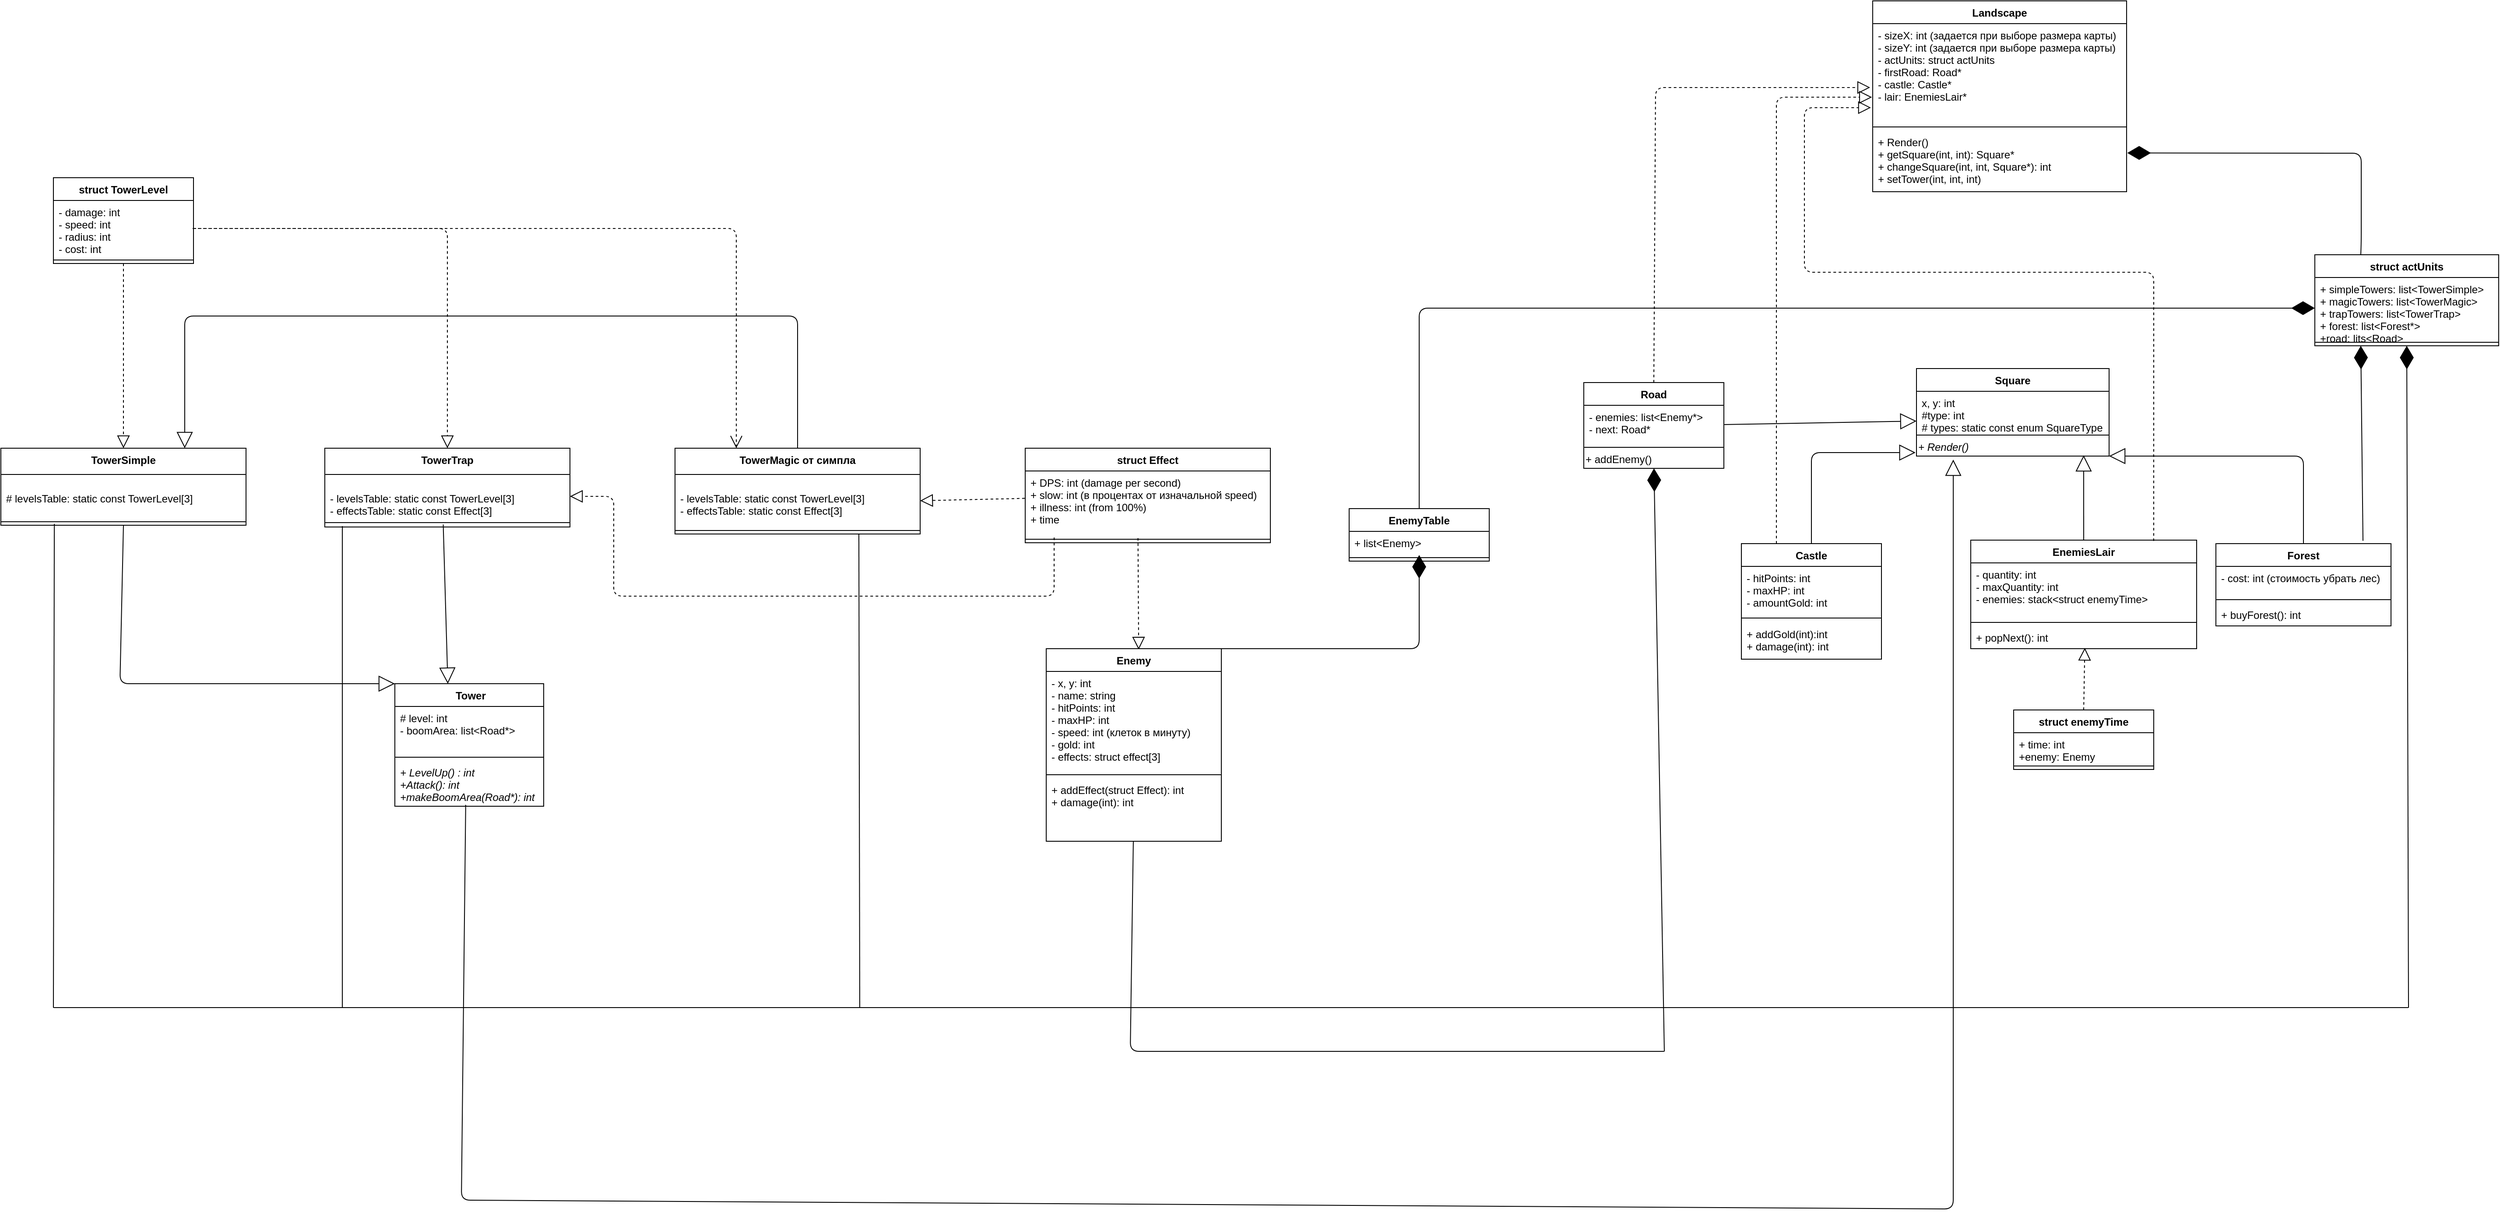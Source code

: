 <mxfile version="13.7.9" type="device"><diagram id="C5RBs43oDa-KdzZeNtuy" name="Page-1"><mxGraphModel dx="788" dy="2861" grid="1" gridSize="10" guides="1" tooltips="1" connect="1" arrows="1" fold="1" page="1" pageScale="1" pageWidth="827" pageHeight="1169" math="0" shadow="0"><root><mxCell id="WIyWlLk6GJQsqaUBKTNV-0"/><mxCell id="WIyWlLk6GJQsqaUBKTNV-1" parent="WIyWlLk6GJQsqaUBKTNV-0"/><mxCell id="hsbDjYYr1Mc2kpRjocAL-11" value="" style="endArrow=block;endSize=16;endFill=0;html=1;entryX=0;entryY=0;entryDx=0;entryDy=0;exitX=0.5;exitY=1;exitDx=0;exitDy=0;" parent="WIyWlLk6GJQsqaUBKTNV-1" source="2DBzAj6xnHSR7SnHN_6C-28" target="2DBzAj6xnHSR7SnHN_6C-24" edge="1"><mxGeometry width="160" relative="1" as="geometry"><mxPoint x="396.08" y="-956.984" as="sourcePoint"/><mxPoint x="930" y="-830" as="targetPoint"/><Array as="points"><mxPoint x="396" y="-820"/></Array></mxGeometry></mxCell><mxCell id="hsbDjYYr1Mc2kpRjocAL-13" value="" style="endArrow=block;endSize=16;endFill=0;html=1;exitX=0.483;exitY=0.717;exitDx=0;exitDy=0;exitPerimeter=0;entryX=0.356;entryY=0.001;entryDx=0;entryDy=0;entryPerimeter=0;" parent="WIyWlLk6GJQsqaUBKTNV-1" source="2DBzAj6xnHSR7SnHN_6C-39" target="2DBzAj6xnHSR7SnHN_6C-24" edge="1"><mxGeometry width="160" relative="1" as="geometry"><mxPoint x="765.8" y="-957.76" as="sourcePoint"/><mxPoint x="820" y="-802" as="targetPoint"/></mxGeometry></mxCell><mxCell id="hsbDjYYr1Mc2kpRjocAL-15" value="" style="endArrow=block;endSize=16;endFill=0;html=1;exitX=0.5;exitY=0;exitDx=0;exitDy=0;entryX=-0.005;entryY=0.8;entryDx=0;entryDy=0;entryPerimeter=0;" parent="WIyWlLk6GJQsqaUBKTNV-1" source="2DBzAj6xnHSR7SnHN_6C-8" edge="1" target="Wi1WFZxB2At5-vOR33lw-5"><mxGeometry width="160" relative="1" as="geometry"><mxPoint x="2124.08" y="-1060.004" as="sourcePoint"/><mxPoint x="2448" y="-1067" as="targetPoint"/><Array as="points"><mxPoint x="2328" y="-1084"/></Array></mxGeometry></mxCell><mxCell id="hsbDjYYr1Mc2kpRjocAL-16" value="" style="endArrow=block;endSize=16;endFill=0;html=1;exitX=0.5;exitY=0;exitDx=0;exitDy=0;entryX=0.868;entryY=0.95;entryDx=0;entryDy=0;entryPerimeter=0;" parent="WIyWlLk6GJQsqaUBKTNV-1" source="2DBzAj6xnHSR7SnHN_6C-12" edge="1" target="Wi1WFZxB2At5-vOR33lw-5"><mxGeometry width="160" relative="1" as="geometry"><mxPoint x="2668" y="-1046" as="sourcePoint"/><mxPoint x="2637.86" y="-1061.83" as="targetPoint"/></mxGeometry></mxCell><mxCell id="hsbDjYYr1Mc2kpRjocAL-17" value="" style="endArrow=block;endSize=16;endFill=0;html=1;entryX=1;entryY=1;entryDx=0;entryDy=0;exitX=0.5;exitY=0;exitDx=0;exitDy=0;" parent="WIyWlLk6GJQsqaUBKTNV-1" source="2DBzAj6xnHSR7SnHN_6C-50" target="2DBzAj6xnHSR7SnHN_6C-4" edge="1"><mxGeometry width="160" relative="1" as="geometry"><mxPoint x="2806" y="-1000" as="sourcePoint"/><mxPoint x="2800.48" y="-1046" as="targetPoint"/><Array as="points"><mxPoint x="2890" y="-1080"/></Array></mxGeometry></mxCell><mxCell id="YQpjsMllNblKkGl2d5DY-1" value="" style="endArrow=block;dashed=1;endFill=0;endSize=12;html=1;entryX=0.505;entryY=0.962;entryDx=0;entryDy=0;exitX=0.5;exitY=0;exitDx=0;exitDy=0;entryPerimeter=0;" parent="WIyWlLk6GJQsqaUBKTNV-1" source="2DBzAj6xnHSR7SnHN_6C-20" target="2DBzAj6xnHSR7SnHN_6C-15" edge="1"><mxGeometry width="160" relative="1" as="geometry"><mxPoint x="2438" y="-830" as="sourcePoint"/><mxPoint x="2578" y="-850" as="targetPoint"/></mxGeometry></mxCell><mxCell id="YQpjsMllNblKkGl2d5DY-2" value="" style="endArrow=block;dashed=1;endFill=0;endSize=12;html=1;entryX=0.528;entryY=0.005;entryDx=0;entryDy=0;entryPerimeter=0;exitX=0.46;exitY=0.325;exitDx=0;exitDy=0;exitPerimeter=0;" parent="WIyWlLk6GJQsqaUBKTNV-1" source="2DBzAj6xnHSR7SnHN_6C-56" target="2DBzAj6xnHSR7SnHN_6C-41" edge="1"><mxGeometry width="160" relative="1" as="geometry"><mxPoint x="519.72" y="-675.454" as="sourcePoint"/><mxPoint x="520" y="-620" as="targetPoint"/></mxGeometry></mxCell><mxCell id="YQpjsMllNblKkGl2d5DY-10" value="" style="endArrow=block;dashed=1;endFill=0;endSize=12;html=1;exitX=0.5;exitY=1;exitDx=0;exitDy=0;entryX=0.5;entryY=0;entryDx=0;entryDy=0;" parent="WIyWlLk6GJQsqaUBKTNV-1" source="YQpjsMllNblKkGl2d5DY-3" target="2DBzAj6xnHSR7SnHN_6C-28" edge="1"><mxGeometry width="160" relative="1" as="geometry"><mxPoint x="750" y="-1210" as="sourcePoint"/><mxPoint x="730" y="-1170" as="targetPoint"/><Array as="points"><mxPoint x="400" y="-1190"/></Array></mxGeometry></mxCell><mxCell id="YQpjsMllNblKkGl2d5DY-15" value="" style="endArrow=block;dashed=1;endFill=0;endSize=12;html=1;exitX=-0.002;exitY=0.423;exitDx=0;exitDy=0;exitPerimeter=0;entryX=1;entryY=0.5;entryDx=0;entryDy=0;" parent="WIyWlLk6GJQsqaUBKTNV-1" source="2DBzAj6xnHSR7SnHN_6C-55" target="2DBzAj6xnHSR7SnHN_6C-34" edge="1"><mxGeometry width="160" relative="1" as="geometry"><mxPoint x="1180" y="-1100" as="sourcePoint"/><mxPoint x="1300" y="-1029" as="targetPoint"/></mxGeometry></mxCell><mxCell id="YQpjsMllNblKkGl2d5DY-20" value="" style="endArrow=diamondThin;endFill=1;endSize=24;html=1;exitX=1;exitY=0;exitDx=0;exitDy=0;entryX=0.5;entryY=0.125;entryDx=0;entryDy=0;entryPerimeter=0;" parent="WIyWlLk6GJQsqaUBKTNV-1" source="2DBzAj6xnHSR7SnHN_6C-41" target="YQpjsMllNblKkGl2d5DY-18" edge="1"><mxGeometry width="160" relative="1" as="geometry"><mxPoint x="1590" y="-880" as="sourcePoint"/><mxPoint x="1880" y="-1000" as="targetPoint"/><Array as="points"><mxPoint x="1880" y="-860"/></Array></mxGeometry></mxCell><mxCell id="YQpjsMllNblKkGl2d5DY-25" value="" style="endArrow=block;dashed=1;endFill=0;endSize=12;html=1;exitX=1;exitY=0.5;exitDx=0;exitDy=0;entryX=0.5;entryY=0;entryDx=0;entryDy=0;" parent="WIyWlLk6GJQsqaUBKTNV-1" source="YQpjsMllNblKkGl2d5DY-4" target="2DBzAj6xnHSR7SnHN_6C-37" edge="1"><mxGeometry width="160" relative="1" as="geometry"><mxPoint x="1130" y="-1292" as="sourcePoint"/><mxPoint x="940" y="-1302" as="targetPoint"/><Array as="points"><mxPoint x="770" y="-1340"/><mxPoint x="770" y="-1190"/></Array></mxGeometry></mxCell><mxCell id="ecD6E4Yl2FXWX6fi6jG3-12" value="" style="endArrow=block;endSize=16;endFill=0;html=1;entryX=0;entryY=0.739;entryDx=0;entryDy=0;exitX=1;exitY=0.5;exitDx=0;exitDy=0;entryPerimeter=0;" parent="WIyWlLk6GJQsqaUBKTNV-1" source="ecD6E4Yl2FXWX6fi6jG3-9" target="2DBzAj6xnHSR7SnHN_6C-5" edge="1"><mxGeometry width="160" relative="1" as="geometry"><mxPoint x="2368" y="-1248" as="sourcePoint"/><mxPoint x="2188" y="-1248" as="targetPoint"/></mxGeometry></mxCell><mxCell id="2DBzAj6xnHSR7SnHN_6C-8" value="Castle" style="swimlane;fontStyle=1;align=center;verticalAlign=top;childLayout=stackLayout;horizontal=1;startSize=26;horizontalStack=0;resizeParent=1;resizeParentMax=0;resizeLast=0;collapsible=1;marginBottom=0;" parent="WIyWlLk6GJQsqaUBKTNV-1" vertex="1"><mxGeometry x="2248" y="-980" width="160" height="132" as="geometry"/></mxCell><mxCell id="2DBzAj6xnHSR7SnHN_6C-9" value="- hitPoints: int&#10;- maxHP: int&#10;- amountGold: int " style="text;strokeColor=none;fillColor=none;align=left;verticalAlign=top;spacingLeft=4;spacingRight=4;overflow=hidden;rotatable=0;points=[[0,0.5],[1,0.5]];portConstraint=eastwest;" parent="2DBzAj6xnHSR7SnHN_6C-8" vertex="1"><mxGeometry y="26" width="160" height="54" as="geometry"/></mxCell><mxCell id="2DBzAj6xnHSR7SnHN_6C-10" value="" style="line;strokeWidth=1;fillColor=none;align=left;verticalAlign=middle;spacingTop=-1;spacingLeft=3;spacingRight=3;rotatable=0;labelPosition=right;points=[];portConstraint=eastwest;" parent="2DBzAj6xnHSR7SnHN_6C-8" vertex="1"><mxGeometry y="80" width="160" height="10" as="geometry"/></mxCell><mxCell id="2DBzAj6xnHSR7SnHN_6C-11" value="+ addGold(int):int&#10;+ damage(int): int&#10;" style="text;strokeColor=none;fillColor=none;align=left;verticalAlign=top;spacingLeft=4;spacingRight=4;overflow=hidden;rotatable=0;points=[[0,0.5],[1,0.5]];portConstraint=eastwest;" parent="2DBzAj6xnHSR7SnHN_6C-8" vertex="1"><mxGeometry y="90" width="160" height="42" as="geometry"/></mxCell><mxCell id="ecD6E4Yl2FXWX6fi6jG3-8" value="Road" style="swimlane;fontStyle=1;align=center;verticalAlign=top;childLayout=stackLayout;horizontal=1;startSize=26;horizontalStack=0;resizeParent=1;resizeParentMax=0;resizeLast=0;collapsible=1;marginBottom=0;" parent="WIyWlLk6GJQsqaUBKTNV-1" vertex="1"><mxGeometry x="2068" y="-1164" width="160" height="98" as="geometry"/></mxCell><mxCell id="ecD6E4Yl2FXWX6fi6jG3-9" value="- enemies: list&lt;Enemy*&gt;&#10;- next: Road*&#10;&#10;" style="text;strokeColor=none;fillColor=none;align=left;verticalAlign=top;spacingLeft=4;spacingRight=4;overflow=hidden;rotatable=0;points=[[0,0.5],[1,0.5]];portConstraint=eastwest;" parent="ecD6E4Yl2FXWX6fi6jG3-8" vertex="1"><mxGeometry y="26" width="160" height="44" as="geometry"/></mxCell><mxCell id="ecD6E4Yl2FXWX6fi6jG3-10" value="" style="line;strokeWidth=1;fillColor=none;align=left;verticalAlign=middle;spacingTop=-1;spacingLeft=3;spacingRight=3;rotatable=0;labelPosition=right;points=[];portConstraint=eastwest;" parent="ecD6E4Yl2FXWX6fi6jG3-8" vertex="1"><mxGeometry y="70" width="160" height="8" as="geometry"/></mxCell><mxCell id="Wi1WFZxB2At5-vOR33lw-6" value="+ addEnemy()" style="text;html=1;align=left;verticalAlign=middle;resizable=0;points=[];autosize=1;" parent="ecD6E4Yl2FXWX6fi6jG3-8" vertex="1"><mxGeometry y="78" width="160" height="20" as="geometry"/></mxCell><mxCell id="Wi1WFZxB2At5-vOR33lw-4" value="" style="endArrow=diamondThin;endFill=1;endSize=24;html=1;exitX=0.25;exitY=0;exitDx=0;exitDy=0;entryX=1.003;entryY=0.367;entryDx=0;entryDy=0;entryPerimeter=0;" parent="WIyWlLk6GJQsqaUBKTNV-1" source="Wi1WFZxB2At5-vOR33lw-0" target="2DBzAj6xnHSR7SnHN_6C-3" edge="1"><mxGeometry width="160" relative="1" as="geometry"><mxPoint x="2730.39" y="-1163.996" as="sourcePoint"/><mxPoint x="2680" y="-1325" as="targetPoint"/><Array as="points"><mxPoint x="2956" y="-1325"/><mxPoint x="2956" y="-1426"/></Array></mxGeometry></mxCell><mxCell id="2DBzAj6xnHSR7SnHN_6C-0" value="Landscape" style="swimlane;fontStyle=1;align=center;verticalAlign=top;childLayout=stackLayout;horizontal=1;startSize=26;horizontalStack=0;resizeParent=1;resizeParentMax=0;resizeLast=0;collapsible=1;marginBottom=0;" parent="WIyWlLk6GJQsqaUBKTNV-1" vertex="1"><mxGeometry x="2398" y="-1600" width="290" height="218" as="geometry"/></mxCell><mxCell id="2DBzAj6xnHSR7SnHN_6C-1" value="- sizeX: int (задается при выборе размера карты)&#10;- sizeY: int (задается при выборе размера карты)&#10;- actUnits: struct actUnits&#10;- firstRoad: Road*&#10;- castle: Castle*&#10;- lair: EnemiesLair*&#10;&#10;&#10;" style="text;strokeColor=none;fillColor=none;align=left;verticalAlign=top;spacingLeft=4;spacingRight=4;overflow=hidden;rotatable=0;points=[[0,0.5],[1,0.5]];portConstraint=eastwest;" parent="2DBzAj6xnHSR7SnHN_6C-0" vertex="1"><mxGeometry y="26" width="290" height="114" as="geometry"/></mxCell><mxCell id="2DBzAj6xnHSR7SnHN_6C-2" value="" style="line;strokeWidth=1;fillColor=none;align=left;verticalAlign=middle;spacingTop=-1;spacingLeft=3;spacingRight=3;rotatable=0;labelPosition=right;points=[];portConstraint=eastwest;" parent="2DBzAj6xnHSR7SnHN_6C-0" vertex="1"><mxGeometry y="140" width="290" height="8" as="geometry"/></mxCell><mxCell id="2DBzAj6xnHSR7SnHN_6C-3" value="+ Render()&#10;+ getSquare(int, int): Square*&#10;+ changeSquare(int, int, Square*): int&#10;+ setTower(int, int, int)&#10;" style="text;strokeColor=none;fillColor=none;align=left;verticalAlign=top;spacingLeft=4;spacingRight=4;overflow=hidden;rotatable=0;points=[[0,0.5],[1,0.5]];portConstraint=eastwest;" parent="2DBzAj6xnHSR7SnHN_6C-0" vertex="1"><mxGeometry y="148" width="290" height="70" as="geometry"/></mxCell><mxCell id="2DBzAj6xnHSR7SnHN_6C-24" value=" Tower" style="swimlane;fontStyle=1;align=center;verticalAlign=top;childLayout=stackLayout;horizontal=1;startSize=26;horizontalStack=0;resizeParent=1;resizeParentMax=0;resizeLast=0;collapsible=1;marginBottom=0;" parent="WIyWlLk6GJQsqaUBKTNV-1" vertex="1"><mxGeometry x="710" y="-820" width="170" height="140" as="geometry"><mxRectangle x="270" y="-650" width="70" height="26" as="alternateBounds"/></mxGeometry></mxCell><mxCell id="2DBzAj6xnHSR7SnHN_6C-25" value="# level: int&#10;- boomArea: list&lt;Road*&gt;" style="text;strokeColor=none;fillColor=none;align=left;verticalAlign=top;spacingLeft=4;spacingRight=4;overflow=hidden;rotatable=0;points=[[0,0.5],[1,0.5]];portConstraint=eastwest;" parent="2DBzAj6xnHSR7SnHN_6C-24" vertex="1"><mxGeometry y="26" width="170" height="54" as="geometry"/></mxCell><mxCell id="2DBzAj6xnHSR7SnHN_6C-26" value="" style="line;strokeWidth=1;fillColor=none;align=left;verticalAlign=middle;spacingTop=-1;spacingLeft=3;spacingRight=3;rotatable=0;labelPosition=right;points=[];portConstraint=eastwest;" parent="2DBzAj6xnHSR7SnHN_6C-24" vertex="1"><mxGeometry y="80" width="170" height="8" as="geometry"/></mxCell><mxCell id="2DBzAj6xnHSR7SnHN_6C-27" value="+ LevelUp() : int&#10;+Attack(): int&#10;+makeBoomArea(Road*): int" style="text;strokeColor=none;fillColor=none;align=left;verticalAlign=top;spacingLeft=4;spacingRight=4;overflow=hidden;rotatable=0;points=[[0,0.5],[1,0.5]];portConstraint=eastwest;fontStyle=2" parent="2DBzAj6xnHSR7SnHN_6C-24" vertex="1"><mxGeometry y="88" width="170" height="52" as="geometry"/></mxCell><mxCell id="2DBzAj6xnHSR7SnHN_6C-41" value="Enemy" style="swimlane;fontStyle=1;align=center;verticalAlign=top;childLayout=stackLayout;horizontal=1;startSize=26;horizontalStack=0;resizeParent=1;resizeParentMax=0;resizeLast=0;collapsible=1;marginBottom=0;" parent="WIyWlLk6GJQsqaUBKTNV-1" vertex="1"><mxGeometry x="1454" y="-860" width="200" height="220" as="geometry"/></mxCell><mxCell id="2DBzAj6xnHSR7SnHN_6C-42" value="- x, y: int&#10;- name: string&#10;- hitPoints: int&#10;- maxHP: int &#10;- speed: int (клеток в минуту)&#10;- gold: int &#10;- effects: struct effect[3]&#10;" style="text;strokeColor=none;fillColor=none;align=left;verticalAlign=top;spacingLeft=4;spacingRight=4;overflow=hidden;rotatable=0;points=[[0,0.5],[1,0.5]];portConstraint=eastwest;" parent="2DBzAj6xnHSR7SnHN_6C-41" vertex="1"><mxGeometry y="26" width="200" height="114" as="geometry"/></mxCell><mxCell id="2DBzAj6xnHSR7SnHN_6C-43" value="" style="line;strokeWidth=1;fillColor=none;align=left;verticalAlign=middle;spacingTop=-1;spacingLeft=3;spacingRight=3;rotatable=0;labelPosition=right;points=[];portConstraint=eastwest;" parent="2DBzAj6xnHSR7SnHN_6C-41" vertex="1"><mxGeometry y="140" width="200" height="8" as="geometry"/></mxCell><mxCell id="2DBzAj6xnHSR7SnHN_6C-44" value="+ addEffect(struct Effect): int &#10;+ damage(int): int " style="text;strokeColor=none;fillColor=none;align=left;verticalAlign=top;spacingLeft=4;spacingRight=4;overflow=hidden;rotatable=0;points=[[0,0.5],[1,0.5]];portConstraint=eastwest;" parent="2DBzAj6xnHSR7SnHN_6C-41" vertex="1"><mxGeometry y="148" width="200" height="72" as="geometry"/></mxCell><mxCell id="2DBzAj6xnHSR7SnHN_6C-28" value="TowerSimple" style="swimlane;fontStyle=1;align=center;verticalAlign=top;childLayout=stackLayout;horizontal=1;startSize=30;horizontalStack=0;resizeParent=1;resizeParentMax=0;resizeLast=0;collapsible=1;marginBottom=0;" parent="WIyWlLk6GJQsqaUBKTNV-1" vertex="1"><mxGeometry x="260" y="-1089" width="280" height="88" as="geometry"><mxRectangle x="40" y="-840" width="110" height="30" as="alternateBounds"/></mxGeometry></mxCell><mxCell id="2DBzAj6xnHSR7SnHN_6C-29" value="&#10;# levelsTable: static const TowerLevel[3]" style="text;strokeColor=none;fillColor=none;align=left;verticalAlign=top;spacingLeft=4;spacingRight=4;overflow=hidden;rotatable=0;points=[[0,0.5],[1,0.5]];portConstraint=eastwest;" parent="2DBzAj6xnHSR7SnHN_6C-28" vertex="1"><mxGeometry y="30" width="280" height="50" as="geometry"/></mxCell><mxCell id="2DBzAj6xnHSR7SnHN_6C-30" value="" style="line;strokeWidth=1;fillColor=none;align=left;verticalAlign=middle;spacingTop=-1;spacingLeft=3;spacingRight=3;rotatable=0;labelPosition=right;points=[];portConstraint=eastwest;" parent="2DBzAj6xnHSR7SnHN_6C-28" vertex="1"><mxGeometry y="80" width="280" height="8" as="geometry"/></mxCell><mxCell id="2DBzAj6xnHSR7SnHN_6C-37" value="TowerTrap" style="swimlane;fontStyle=1;align=center;verticalAlign=top;childLayout=stackLayout;horizontal=1;startSize=30;horizontalStack=0;resizeParent=1;resizeParentMax=0;resizeLast=0;collapsible=1;marginBottom=0;" parent="WIyWlLk6GJQsqaUBKTNV-1" vertex="1"><mxGeometry x="630" y="-1089" width="280" height="90" as="geometry"><mxRectangle x="40" y="-1120" width="90" height="30" as="alternateBounds"/></mxGeometry></mxCell><mxCell id="2DBzAj6xnHSR7SnHN_6C-38" value="&#10;- levelsTable: static const TowerLevel[3]&#10;- effectsTable: static const Effect[3]" style="text;strokeColor=none;fillColor=none;align=left;verticalAlign=top;spacingLeft=4;spacingRight=4;overflow=hidden;rotatable=0;points=[[0,0.5],[1,0.5]];portConstraint=eastwest;" parent="2DBzAj6xnHSR7SnHN_6C-37" vertex="1"><mxGeometry y="30" width="280" height="50" as="geometry"/></mxCell><mxCell id="2DBzAj6xnHSR7SnHN_6C-39" value="" style="line;strokeWidth=1;fillColor=none;align=left;verticalAlign=middle;spacingTop=-1;spacingLeft=3;spacingRight=3;rotatable=0;labelPosition=right;points=[];portConstraint=eastwest;" parent="2DBzAj6xnHSR7SnHN_6C-37" vertex="1"><mxGeometry y="80" width="280" height="10" as="geometry"/></mxCell><mxCell id="2DBzAj6xnHSR7SnHN_6C-33" value="TowerMagic от симпла" style="swimlane;fontStyle=1;align=center;verticalAlign=top;childLayout=stackLayout;horizontal=1;startSize=30;horizontalStack=0;resizeParent=1;resizeParentMax=0;resizeLast=0;collapsible=1;marginBottom=0;" parent="WIyWlLk6GJQsqaUBKTNV-1" vertex="1"><mxGeometry x="1030" y="-1089" width="280" height="98" as="geometry"><mxRectangle x="380" y="-850" width="100" height="30" as="alternateBounds"/></mxGeometry></mxCell><mxCell id="2DBzAj6xnHSR7SnHN_6C-34" value="&#10;- levelsTable: static const TowerLevel[3]&#10;- effectsTable: static const Effect[3]" style="text;strokeColor=none;fillColor=none;align=left;verticalAlign=top;spacingLeft=4;spacingRight=4;overflow=hidden;rotatable=0;points=[[0,0.5],[1,0.5]];portConstraint=eastwest;" parent="2DBzAj6xnHSR7SnHN_6C-33" vertex="1"><mxGeometry y="30" width="280" height="60" as="geometry"/></mxCell><mxCell id="2DBzAj6xnHSR7SnHN_6C-35" value="" style="line;strokeWidth=1;fillColor=none;align=left;verticalAlign=middle;spacingTop=-1;spacingLeft=3;spacingRight=3;rotatable=0;labelPosition=right;points=[];portConstraint=eastwest;" parent="2DBzAj6xnHSR7SnHN_6C-33" vertex="1"><mxGeometry y="90" width="280" height="8" as="geometry"/></mxCell><mxCell id="2DBzAj6xnHSR7SnHN_6C-54" value="struct Effect" style="swimlane;fontStyle=1;align=center;verticalAlign=top;childLayout=stackLayout;horizontal=1;startSize=26;horizontalStack=0;resizeParent=1;resizeParentMax=0;resizeLast=0;collapsible=1;marginBottom=0;" parent="WIyWlLk6GJQsqaUBKTNV-1" vertex="1"><mxGeometry x="1430" y="-1089" width="280" height="108" as="geometry"/></mxCell><mxCell id="2DBzAj6xnHSR7SnHN_6C-55" value="+ DPS: int (damage per second)&#10;+ slow: int (в процентах от изначальной speed)&#10;+ illness: int (from 100%)&#10;+ time" style="text;strokeColor=none;fillColor=none;align=left;verticalAlign=top;spacingLeft=4;spacingRight=4;overflow=hidden;rotatable=0;points=[[0,0.5],[1,0.5]];portConstraint=eastwest;" parent="2DBzAj6xnHSR7SnHN_6C-54" vertex="1"><mxGeometry y="26" width="280" height="74" as="geometry"/></mxCell><mxCell id="2DBzAj6xnHSR7SnHN_6C-56" value="" style="line;strokeWidth=1;fillColor=none;align=left;verticalAlign=middle;spacingTop=-1;spacingLeft=3;spacingRight=3;rotatable=0;labelPosition=right;points=[];portConstraint=eastwest;" parent="2DBzAj6xnHSR7SnHN_6C-54" vertex="1"><mxGeometry y="100" width="280" height="8" as="geometry"/></mxCell><mxCell id="YQpjsMllNblKkGl2d5DY-16" value="EnemyTable" style="swimlane;fontStyle=1;align=center;verticalAlign=top;childLayout=stackLayout;horizontal=1;startSize=26;horizontalStack=0;resizeParent=1;resizeParentMax=0;resizeLast=0;collapsible=1;marginBottom=0;" parent="WIyWlLk6GJQsqaUBKTNV-1" vertex="1"><mxGeometry x="1800" y="-1020" width="160" height="60" as="geometry"/></mxCell><mxCell id="YQpjsMllNblKkGl2d5DY-17" value="+ list&lt;Enemy&gt;" style="text;strokeColor=none;fillColor=none;align=left;verticalAlign=top;spacingLeft=4;spacingRight=4;overflow=hidden;rotatable=0;points=[[0,0.5],[1,0.5]];portConstraint=eastwest;" parent="YQpjsMllNblKkGl2d5DY-16" vertex="1"><mxGeometry y="26" width="160" height="26" as="geometry"/></mxCell><mxCell id="YQpjsMllNblKkGl2d5DY-18" value="" style="line;strokeWidth=1;fillColor=none;align=left;verticalAlign=middle;spacingTop=-1;spacingLeft=3;spacingRight=3;rotatable=0;labelPosition=right;points=[];portConstraint=eastwest;" parent="YQpjsMllNblKkGl2d5DY-16" vertex="1"><mxGeometry y="52" width="160" height="8" as="geometry"/></mxCell><mxCell id="Wi1WFZxB2At5-vOR33lw-9" value="" style="endArrow=none;html=1;" parent="WIyWlLk6GJQsqaUBKTNV-1" target="2DBzAj6xnHSR7SnHN_6C-44" edge="1"><mxGeometry width="50" height="50" relative="1" as="geometry"><mxPoint x="2160" y="-400" as="sourcePoint"/><mxPoint x="1600" y="-620" as="targetPoint"/><Array as="points"><mxPoint x="1850" y="-400"/><mxPoint x="1550" y="-400"/></Array></mxGeometry></mxCell><mxCell id="Wi1WFZxB2At5-vOR33lw-10" value="" style="endArrow=diamondThin;endFill=1;endSize=24;html=1;" parent="WIyWlLk6GJQsqaUBKTNV-1" target="Wi1WFZxB2At5-vOR33lw-6" edge="1"><mxGeometry width="160" relative="1" as="geometry"><mxPoint x="2160" y="-400" as="sourcePoint"/><mxPoint x="2000" y="-760" as="targetPoint"/></mxGeometry></mxCell><mxCell id="Wi1WFZxB2At5-vOR33lw-11" value="" style="endArrow=none;html=1;exitX=0.218;exitY=0.792;exitDx=0;exitDy=0;exitPerimeter=0;" parent="WIyWlLk6GJQsqaUBKTNV-1" source="2DBzAj6xnHSR7SnHN_6C-30" edge="1"><mxGeometry width="50" height="50" relative="1" as="geometry"><mxPoint x="320.48" y="-959.294" as="sourcePoint"/><mxPoint x="320" y="-450" as="targetPoint"/></mxGeometry></mxCell><mxCell id="Wi1WFZxB2At5-vOR33lw-12" value="" style="endArrow=none;html=1;" parent="WIyWlLk6GJQsqaUBKTNV-1" edge="1"><mxGeometry width="50" height="50" relative="1" as="geometry"><mxPoint x="650" y="-1000" as="sourcePoint"/><mxPoint x="650.0" y="-449.71" as="targetPoint"/></mxGeometry></mxCell><mxCell id="Wi1WFZxB2At5-vOR33lw-13" value="" style="endArrow=none;html=1;exitX=0.75;exitY=1;exitDx=0;exitDy=0;" parent="WIyWlLk6GJQsqaUBKTNV-1" source="2DBzAj6xnHSR7SnHN_6C-33" edge="1"><mxGeometry width="50" height="50" relative="1" as="geometry"><mxPoint x="1241.48" y="-949.004" as="sourcePoint"/><mxPoint x="1241" y="-450" as="targetPoint"/></mxGeometry></mxCell><mxCell id="Wi1WFZxB2At5-vOR33lw-14" value="" style="endArrow=none;html=1;" parent="WIyWlLk6GJQsqaUBKTNV-1" edge="1"><mxGeometry width="50" height="50" relative="1" as="geometry"><mxPoint x="3010" y="-450" as="sourcePoint"/><mxPoint x="320" y="-450" as="targetPoint"/></mxGeometry></mxCell><mxCell id="Wi1WFZxB2At5-vOR33lw-15" value="" style="endArrow=diamondThin;endFill=1;endSize=24;html=1;entryX=0.5;entryY=1;entryDx=0;entryDy=0;" parent="WIyWlLk6GJQsqaUBKTNV-1" target="Wi1WFZxB2At5-vOR33lw-0" edge="1"><mxGeometry width="160" relative="1" as="geometry"><mxPoint x="3010" y="-450" as="sourcePoint"/><mxPoint x="3010" y="-1070" as="targetPoint"/></mxGeometry></mxCell><mxCell id="Wi1WFZxB2At5-vOR33lw-0" value="struct actUnits" style="swimlane;fontStyle=1;align=center;verticalAlign=top;childLayout=stackLayout;horizontal=1;startSize=26;horizontalStack=0;resizeParent=1;resizeParentMax=0;resizeLast=0;collapsible=1;marginBottom=0;" parent="WIyWlLk6GJQsqaUBKTNV-1" vertex="1"><mxGeometry x="2903" y="-1310" width="210" height="104" as="geometry"/></mxCell><mxCell id="Wi1WFZxB2At5-vOR33lw-1" value="+ simpleTowers: list&lt;TowerSimple&gt; &#10;+ magicTowers: list&lt;TowerMagic&gt;&#10;+ trapTowers: list&lt;TowerTrap&gt;  &#10;+ forest: list&lt;Forest*&gt;&#10;+road: lits&lt;Road&gt;" style="text;strokeColor=none;fillColor=none;align=left;verticalAlign=top;spacingLeft=4;spacingRight=4;overflow=hidden;rotatable=0;points=[[0,0.5],[1,0.5]];portConstraint=eastwest;" parent="Wi1WFZxB2At5-vOR33lw-0" vertex="1"><mxGeometry y="26" width="210" height="70" as="geometry"/></mxCell><mxCell id="Wi1WFZxB2At5-vOR33lw-2" value="" style="line;strokeWidth=1;fillColor=none;align=left;verticalAlign=middle;spacingTop=-1;spacingLeft=3;spacingRight=3;rotatable=0;labelPosition=right;points=[];portConstraint=eastwest;" parent="Wi1WFZxB2At5-vOR33lw-0" vertex="1"><mxGeometry y="96" width="210" height="8" as="geometry"/></mxCell><mxCell id="2DBzAj6xnHSR7SnHN_6C-50" value="Forest" style="swimlane;fontStyle=1;align=center;verticalAlign=top;childLayout=stackLayout;horizontal=1;startSize=26;horizontalStack=0;resizeParent=1;resizeParentMax=0;resizeLast=0;collapsible=1;marginBottom=0;" parent="WIyWlLk6GJQsqaUBKTNV-1" vertex="1"><mxGeometry x="2790" y="-980" width="200" height="94" as="geometry"/></mxCell><mxCell id="2DBzAj6xnHSR7SnHN_6C-51" value="- cost: int (стоимость убрать лес)" style="text;strokeColor=none;fillColor=none;align=left;verticalAlign=top;spacingLeft=4;spacingRight=4;overflow=hidden;rotatable=0;points=[[0,0.5],[1,0.5]];portConstraint=eastwest;" parent="2DBzAj6xnHSR7SnHN_6C-50" vertex="1"><mxGeometry y="26" width="200" height="34" as="geometry"/></mxCell><mxCell id="2DBzAj6xnHSR7SnHN_6C-52" value="" style="line;strokeWidth=1;fillColor=none;align=left;verticalAlign=middle;spacingTop=-1;spacingLeft=3;spacingRight=3;rotatable=0;labelPosition=right;points=[];portConstraint=eastwest;" parent="2DBzAj6xnHSR7SnHN_6C-50" vertex="1"><mxGeometry y="60" width="200" height="8" as="geometry"/></mxCell><mxCell id="2DBzAj6xnHSR7SnHN_6C-53" value="+ buyForest(): int" style="text;strokeColor=none;fillColor=none;align=left;verticalAlign=top;spacingLeft=4;spacingRight=4;overflow=hidden;rotatable=0;points=[[0,0.5],[1,0.5]];portConstraint=eastwest;" parent="2DBzAj6xnHSR7SnHN_6C-50" vertex="1"><mxGeometry y="68" width="200" height="26" as="geometry"/></mxCell><mxCell id="2DBzAj6xnHSR7SnHN_6C-12" value="EnemiesLair" style="swimlane;fontStyle=1;align=center;verticalAlign=top;childLayout=stackLayout;horizontal=1;startSize=26;horizontalStack=0;resizeParent=1;resizeParentMax=0;resizeLast=0;collapsible=1;marginBottom=0;" parent="WIyWlLk6GJQsqaUBKTNV-1" vertex="1"><mxGeometry x="2510" y="-984" width="258" height="124" as="geometry"/></mxCell><mxCell id="2DBzAj6xnHSR7SnHN_6C-13" value="- quantity: int &#10;- maxQuantity: int&#10;- enemies: stack&lt;struct enemyTime&gt;" style="text;strokeColor=none;fillColor=none;align=left;verticalAlign=top;spacingLeft=4;spacingRight=4;overflow=hidden;rotatable=0;points=[[0,0.5],[1,0.5]];portConstraint=eastwest;" parent="2DBzAj6xnHSR7SnHN_6C-12" vertex="1"><mxGeometry y="26" width="258" height="64" as="geometry"/></mxCell><mxCell id="2DBzAj6xnHSR7SnHN_6C-14" value="" style="line;strokeWidth=1;fillColor=none;align=left;verticalAlign=middle;spacingTop=-1;spacingLeft=3;spacingRight=3;rotatable=0;labelPosition=right;points=[];portConstraint=eastwest;" parent="2DBzAj6xnHSR7SnHN_6C-12" vertex="1"><mxGeometry y="90" width="258" height="8" as="geometry"/></mxCell><mxCell id="2DBzAj6xnHSR7SnHN_6C-15" value="+ popNext(): int " style="text;strokeColor=none;fillColor=none;align=left;verticalAlign=top;spacingLeft=4;spacingRight=4;overflow=hidden;rotatable=0;points=[[0,0.5],[1,0.5]];portConstraint=eastwest;" parent="2DBzAj6xnHSR7SnHN_6C-12" vertex="1"><mxGeometry y="98" width="258" height="26" as="geometry"/></mxCell><mxCell id="2DBzAj6xnHSR7SnHN_6C-20" value="struct enemyTime" style="swimlane;fontStyle=1;align=center;verticalAlign=top;childLayout=stackLayout;horizontal=1;startSize=26;horizontalStack=0;resizeParent=1;resizeParentMax=0;resizeLast=0;collapsible=1;marginBottom=0;" parent="WIyWlLk6GJQsqaUBKTNV-1" vertex="1"><mxGeometry x="2559" y="-790" width="160" height="68" as="geometry"/></mxCell><mxCell id="2DBzAj6xnHSR7SnHN_6C-21" value="+ time: int&#10;+enemy: Enemy" style="text;strokeColor=none;fillColor=none;align=left;verticalAlign=top;spacingLeft=4;spacingRight=4;overflow=hidden;rotatable=0;points=[[0,0.5],[1,0.5]];portConstraint=eastwest;" parent="2DBzAj6xnHSR7SnHN_6C-20" vertex="1"><mxGeometry y="26" width="160" height="34" as="geometry"/></mxCell><mxCell id="2DBzAj6xnHSR7SnHN_6C-22" value="" style="line;strokeWidth=1;fillColor=none;align=left;verticalAlign=middle;spacingTop=-1;spacingLeft=3;spacingRight=3;rotatable=0;labelPosition=right;points=[];portConstraint=eastwest;" parent="2DBzAj6xnHSR7SnHN_6C-20" vertex="1"><mxGeometry y="60" width="160" height="8" as="geometry"/></mxCell><mxCell id="ozMJl6QHUITPXVmM-0_G-1" value="" style="endArrow=block;endSize=16;endFill=0;html=1;exitX=0.476;exitY=0.968;exitDx=0;exitDy=0;exitPerimeter=0;entryX=0.191;entryY=1.2;entryDx=0;entryDy=0;entryPerimeter=0;" parent="WIyWlLk6GJQsqaUBKTNV-1" source="2DBzAj6xnHSR7SnHN_6C-27" edge="1" target="Wi1WFZxB2At5-vOR33lw-5"><mxGeometry width="160" relative="1" as="geometry"><mxPoint x="800" y="-600" as="sourcePoint"/><mxPoint x="2490.02" y="-1063" as="targetPoint"/><Array as="points"><mxPoint x="786" y="-230"/><mxPoint x="2490" y="-220"/></Array></mxGeometry></mxCell><mxCell id="YQpjsMllNblKkGl2d5DY-3" value="struct TowerLevel" style="swimlane;fontStyle=1;align=center;verticalAlign=top;childLayout=stackLayout;horizontal=1;startSize=26;horizontalStack=0;resizeParent=1;resizeParentMax=0;resizeLast=0;collapsible=1;marginBottom=0;" parent="WIyWlLk6GJQsqaUBKTNV-1" vertex="1"><mxGeometry x="320" y="-1398" width="160" height="98" as="geometry"/></mxCell><mxCell id="YQpjsMllNblKkGl2d5DY-4" value="- damage: int&#10;- speed: int &#10;- radius: int&#10;- cost: int&#10;" style="text;strokeColor=none;fillColor=none;align=left;verticalAlign=top;spacingLeft=4;spacingRight=4;overflow=hidden;rotatable=0;points=[[0,0.5],[1,0.5]];portConstraint=eastwest;" parent="YQpjsMllNblKkGl2d5DY-3" vertex="1"><mxGeometry y="26" width="160" height="64" as="geometry"/></mxCell><mxCell id="YQpjsMllNblKkGl2d5DY-5" value="" style="line;strokeWidth=1;fillColor=none;align=left;verticalAlign=middle;spacingTop=-1;spacingLeft=3;spacingRight=3;rotatable=0;labelPosition=right;points=[];portConstraint=eastwest;" parent="YQpjsMllNblKkGl2d5DY-3" vertex="1"><mxGeometry y="90" width="160" height="8" as="geometry"/></mxCell><mxCell id="ozMJl6QHUITPXVmM-0_G-2" value="" style="endArrow=block;endSize=16;endFill=0;html=1;exitX=0.5;exitY=0;exitDx=0;exitDy=0;entryX=0.75;entryY=0;entryDx=0;entryDy=0;" parent="WIyWlLk6GJQsqaUBKTNV-1" source="2DBzAj6xnHSR7SnHN_6C-33" target="2DBzAj6xnHSR7SnHN_6C-28" edge="1"><mxGeometry width="160" relative="1" as="geometry"><mxPoint x="980.0" y="-1183.94" as="sourcePoint"/><mxPoint x="450" y="-1240" as="targetPoint"/><Array as="points"><mxPoint x="1170" y="-1240"/><mxPoint x="470" y="-1240"/></Array></mxGeometry></mxCell><mxCell id="2DBzAj6xnHSR7SnHN_6C-4" value="Square" style="swimlane;fontStyle=1;align=center;verticalAlign=top;childLayout=stackLayout;horizontal=1;startSize=26;horizontalStack=0;resizeParent=1;resizeParentMax=0;resizeLast=0;collapsible=1;marginBottom=0;" parent="WIyWlLk6GJQsqaUBKTNV-1" vertex="1"><mxGeometry x="2448" y="-1180" width="220" height="100" as="geometry"><mxRectangle x="2448" y="-1169" width="70" height="26" as="alternateBounds"/></mxGeometry></mxCell><mxCell id="2DBzAj6xnHSR7SnHN_6C-5" value="x, y: int&#10;#type: int &#10;# types: static const enum SquareType&#10;" style="text;strokeColor=none;fillColor=none;align=left;verticalAlign=top;spacingLeft=4;spacingRight=4;overflow=hidden;rotatable=0;points=[[0,0.5],[1,0.5]];portConstraint=eastwest;" parent="2DBzAj6xnHSR7SnHN_6C-4" vertex="1"><mxGeometry y="26" width="220" height="46" as="geometry"/></mxCell><mxCell id="2DBzAj6xnHSR7SnHN_6C-6" value="" style="line;strokeWidth=1;fillColor=none;align=left;verticalAlign=middle;spacingTop=-1;spacingLeft=3;spacingRight=3;rotatable=0;labelPosition=right;points=[];portConstraint=eastwest;" parent="2DBzAj6xnHSR7SnHN_6C-4" vertex="1"><mxGeometry y="72" width="220" height="8" as="geometry"/></mxCell><mxCell id="Wi1WFZxB2At5-vOR33lw-5" value="&lt;i&gt;+ Render()&lt;/i&gt;" style="text;html=1;align=left;verticalAlign=middle;resizable=0;points=[];autosize=1;" parent="2DBzAj6xnHSR7SnHN_6C-4" vertex="1"><mxGeometry y="80" width="220" height="20" as="geometry"/></mxCell><mxCell id="au5PutBf88blnPc2OEb2-0" value="" style="endArrow=open;endSize=12;dashed=1;html=1;exitX=0.994;exitY=0.5;exitDx=0;exitDy=0;exitPerimeter=0;entryX=0.25;entryY=0;entryDx=0;entryDy=0;" parent="WIyWlLk6GJQsqaUBKTNV-1" source="YQpjsMllNblKkGl2d5DY-4" target="2DBzAj6xnHSR7SnHN_6C-33" edge="1"><mxGeometry width="160" relative="1" as="geometry"><mxPoint x="730" y="-1040" as="sourcePoint"/><mxPoint x="890" y="-1040" as="targetPoint"/><Array as="points"><mxPoint x="770" y="-1340"/><mxPoint x="1100" y="-1340"/><mxPoint x="1100" y="-1210"/></Array></mxGeometry></mxCell><mxCell id="au5PutBf88blnPc2OEb2-1" value="" style="endArrow=block;dashed=1;endFill=0;endSize=12;html=1;exitX=0.118;exitY=1.027;exitDx=0;exitDy=0;exitPerimeter=0;entryX=1;entryY=0.5;entryDx=0;entryDy=0;" parent="WIyWlLk6GJQsqaUBKTNV-1" source="2DBzAj6xnHSR7SnHN_6C-55" target="2DBzAj6xnHSR7SnHN_6C-38" edge="1"><mxGeometry width="160" relative="1" as="geometry"><mxPoint x="1450" y="-980" as="sourcePoint"/><mxPoint x="960" y="-1040" as="targetPoint"/><Array as="points"><mxPoint x="1463" y="-920"/><mxPoint x="960" y="-920"/><mxPoint x="960" y="-1034"/></Array></mxGeometry></mxCell><mxCell id="5jhIsdi_bu1PV27rQAjW-1" value="" style="endArrow=diamondThin;endFill=1;endSize=24;html=1;exitX=0.5;exitY=0;exitDx=0;exitDy=0;entryX=0;entryY=0.5;entryDx=0;entryDy=0;" edge="1" parent="WIyWlLk6GJQsqaUBKTNV-1" source="YQpjsMllNblKkGl2d5DY-16" target="Wi1WFZxB2At5-vOR33lw-1"><mxGeometry width="160" relative="1" as="geometry"><mxPoint x="1840" y="-1060" as="sourcePoint"/><mxPoint x="2000" y="-1060" as="targetPoint"/><Array as="points"><mxPoint x="1880" y="-1249"/></Array></mxGeometry></mxCell><mxCell id="5jhIsdi_bu1PV27rQAjW-2" value="" style="endArrow=diamondThin;endFill=1;endSize=24;html=1;exitX=0.84;exitY=-0.035;exitDx=0;exitDy=0;exitPerimeter=0;entryX=0.25;entryY=1;entryDx=0;entryDy=0;" edge="1" parent="WIyWlLk6GJQsqaUBKTNV-1" source="2DBzAj6xnHSR7SnHN_6C-50" target="Wi1WFZxB2At5-vOR33lw-0"><mxGeometry width="160" relative="1" as="geometry"><mxPoint x="2490" y="-970" as="sourcePoint"/><mxPoint x="2650" y="-970" as="targetPoint"/></mxGeometry></mxCell><mxCell id="5jhIsdi_bu1PV27rQAjW-3" value="" style="endArrow=block;dashed=1;endFill=0;endSize=12;html=1;exitX=0.25;exitY=0;exitDx=0;exitDy=0;entryX=-0.003;entryY=0.737;entryDx=0;entryDy=0;entryPerimeter=0;" edge="1" parent="WIyWlLk6GJQsqaUBKTNV-1" source="2DBzAj6xnHSR7SnHN_6C-8" target="2DBzAj6xnHSR7SnHN_6C-1"><mxGeometry width="160" relative="1" as="geometry"><mxPoint x="2180" y="-1310" as="sourcePoint"/><mxPoint x="2340" y="-1310" as="targetPoint"/><Array as="points"><mxPoint x="2288" y="-1490"/></Array></mxGeometry></mxCell><mxCell id="5jhIsdi_bu1PV27rQAjW-4" value="" style="endArrow=block;dashed=1;endFill=0;endSize=12;html=1;exitX=0.81;exitY=0.008;exitDx=0;exitDy=0;exitPerimeter=0;entryX=-0.007;entryY=0.842;entryDx=0;entryDy=0;entryPerimeter=0;" edge="1" parent="WIyWlLk6GJQsqaUBKTNV-1" source="2DBzAj6xnHSR7SnHN_6C-12" target="2DBzAj6xnHSR7SnHN_6C-1"><mxGeometry width="160" relative="1" as="geometry"><mxPoint x="2688" y="-1020" as="sourcePoint"/><mxPoint x="2320" y="-1470" as="targetPoint"/><Array as="points"><mxPoint x="2719" y="-1290"/><mxPoint x="2320" y="-1290"/><mxPoint x="2320" y="-1478"/></Array></mxGeometry></mxCell><mxCell id="5jhIsdi_bu1PV27rQAjW-5" value="" style="endArrow=block;dashed=1;endFill=0;endSize=12;html=1;exitX=0.5;exitY=0;exitDx=0;exitDy=0;entryX=-0.01;entryY=0.64;entryDx=0;entryDy=0;entryPerimeter=0;" edge="1" parent="WIyWlLk6GJQsqaUBKTNV-1" source="ecD6E4Yl2FXWX6fi6jG3-8" target="2DBzAj6xnHSR7SnHN_6C-1"><mxGeometry width="160" relative="1" as="geometry"><mxPoint x="2180" y="-1206" as="sourcePoint"/><mxPoint x="2340" y="-1206" as="targetPoint"/><Array as="points"><mxPoint x="2150" y="-1501"/></Array></mxGeometry></mxCell></root></mxGraphModel></diagram></mxfile>